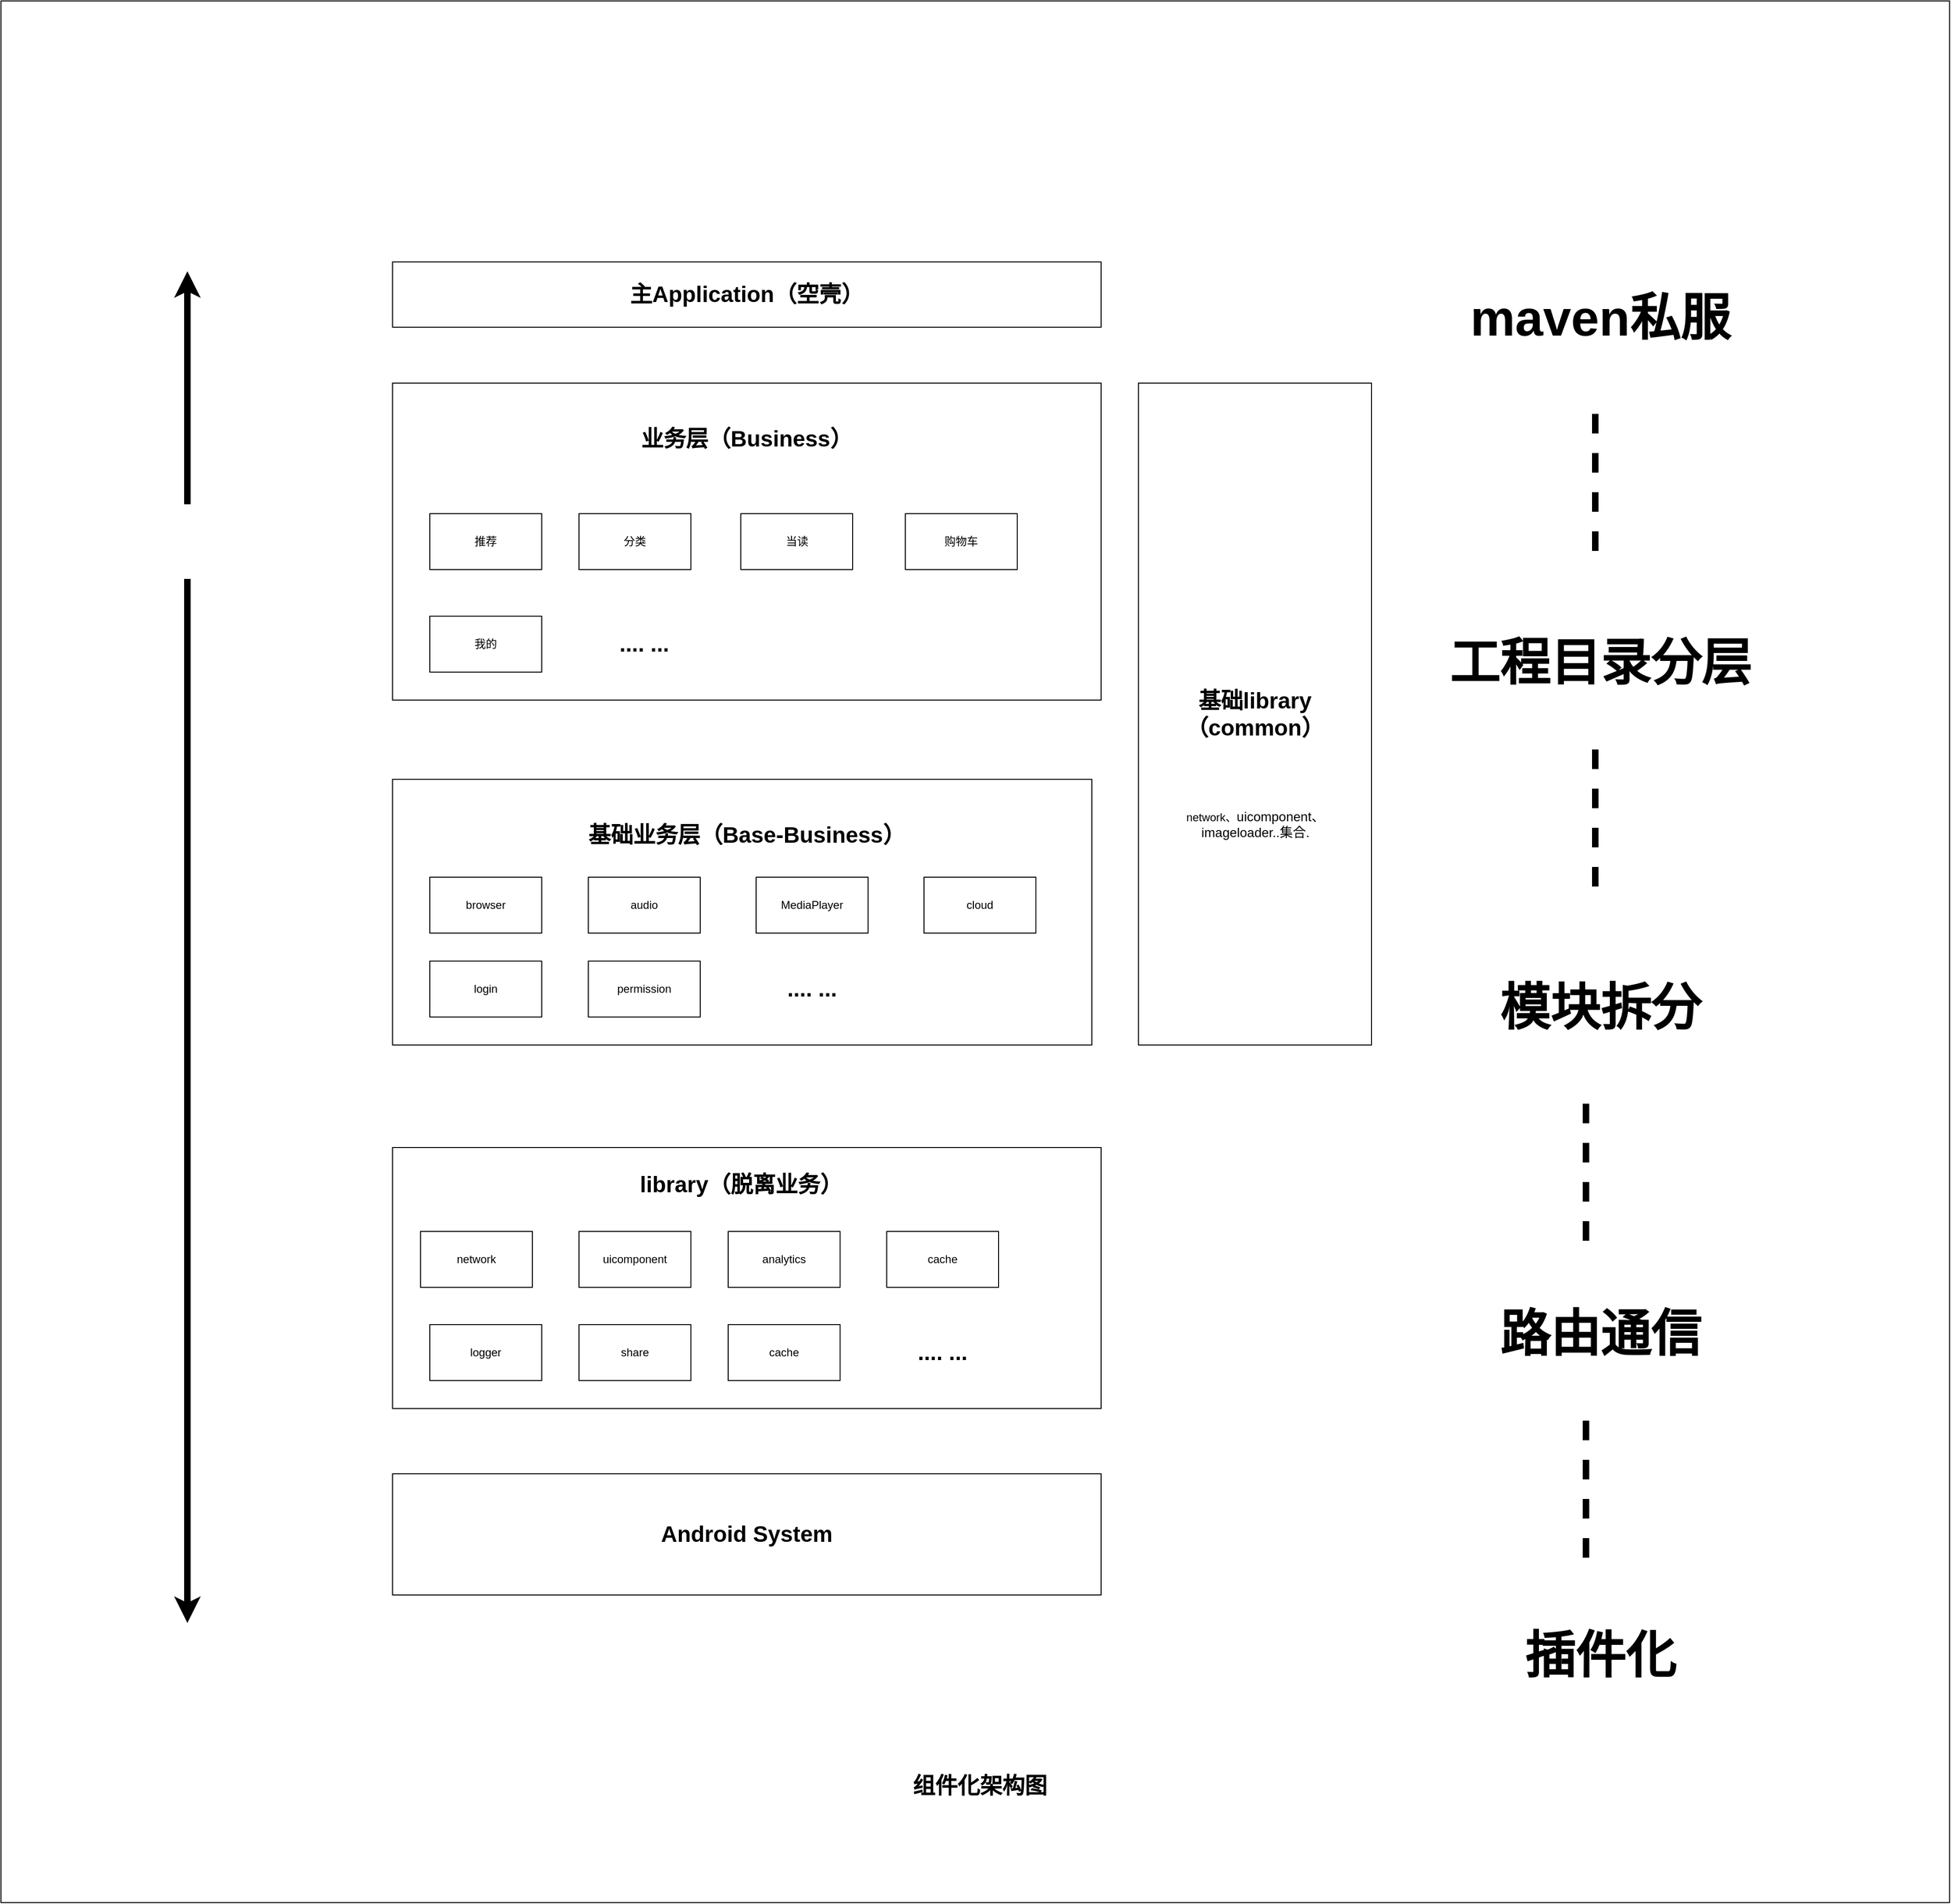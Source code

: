 <mxfile version="13.5.8" type="github">
  <diagram id="R7b4yRjfrWpLfrtPJDFX" name="Page-1">
    <mxGraphModel dx="3544" dy="2593" grid="1" gridSize="10" guides="1" tooltips="1" connect="1" arrows="1" fold="1" page="1" pageScale="1" pageWidth="827" pageHeight="1169" math="0" shadow="0">
      <root>
        <mxCell id="0" />
        <mxCell id="1" parent="0" />
        <mxCell id="s6Fd6_H5oEPSE0fy2v5k-43" value="" style="rounded=0;whiteSpace=wrap;html=1;strokeColor=#000000;" parent="1" vertex="1">
          <mxGeometry x="-380" y="-310" width="2090" height="2040" as="geometry" />
        </mxCell>
        <mxCell id="s6Fd6_H5oEPSE0fy2v5k-1" value="&lt;h1&gt;主Application（空壳）&lt;/h1&gt;" style="rounded=0;whiteSpace=wrap;html=1;" parent="1" vertex="1">
          <mxGeometry x="40" y="-30" width="760" height="70" as="geometry" />
        </mxCell>
        <mxCell id="s6Fd6_H5oEPSE0fy2v5k-2" value="" style="rounded=0;whiteSpace=wrap;html=1;" parent="1" vertex="1">
          <mxGeometry x="40" y="100" width="760" height="340" as="geometry" />
        </mxCell>
        <mxCell id="s6Fd6_H5oEPSE0fy2v5k-3" value="推荐" style="rounded=0;whiteSpace=wrap;html=1;" parent="1" vertex="1">
          <mxGeometry x="80" y="240" width="120" height="60" as="geometry" />
        </mxCell>
        <mxCell id="s6Fd6_H5oEPSE0fy2v5k-4" value="分类" style="rounded=0;whiteSpace=wrap;html=1;" parent="1" vertex="1">
          <mxGeometry x="240" y="240" width="120" height="60" as="geometry" />
        </mxCell>
        <mxCell id="s6Fd6_H5oEPSE0fy2v5k-5" value="当读" style="rounded=0;whiteSpace=wrap;html=1;" parent="1" vertex="1">
          <mxGeometry x="413.5" y="240" width="120" height="60" as="geometry" />
        </mxCell>
        <mxCell id="s6Fd6_H5oEPSE0fy2v5k-7" value="购物车" style="rounded=0;whiteSpace=wrap;html=1;" parent="1" vertex="1">
          <mxGeometry x="590" y="240" width="120" height="60" as="geometry" />
        </mxCell>
        <mxCell id="s6Fd6_H5oEPSE0fy2v5k-8" value="我的" style="rounded=0;whiteSpace=wrap;html=1;" parent="1" vertex="1">
          <mxGeometry x="80" y="350" width="120" height="60" as="geometry" />
        </mxCell>
        <mxCell id="s6Fd6_H5oEPSE0fy2v5k-9" value="&lt;h1&gt;.... ...&lt;/h1&gt;" style="rounded=0;whiteSpace=wrap;html=1;strokeColor=#FFFFFF;" parent="1" vertex="1">
          <mxGeometry x="250" y="350" width="120" height="60" as="geometry" />
        </mxCell>
        <mxCell id="s6Fd6_H5oEPSE0fy2v5k-10" value="" style="rounded=0;whiteSpace=wrap;html=1;" parent="1" vertex="1">
          <mxGeometry x="40" y="525" width="750" height="285" as="geometry" />
        </mxCell>
        <mxCell id="s6Fd6_H5oEPSE0fy2v5k-11" value="&lt;h1&gt;业务层（Business）&lt;/h1&gt;" style="rounded=0;whiteSpace=wrap;html=1;strokeColor=#FFFFFF;" parent="1" vertex="1">
          <mxGeometry x="255" y="130" width="330" height="60" as="geometry" />
        </mxCell>
        <mxCell id="s6Fd6_H5oEPSE0fy2v5k-12" value="&lt;h1&gt;基础业务层（Base-Business）&lt;/h1&gt;" style="rounded=0;whiteSpace=wrap;html=1;strokeColor=#FFFFFF;" parent="1" vertex="1">
          <mxGeometry x="230" y="555" width="380" height="60" as="geometry" />
        </mxCell>
        <mxCell id="s6Fd6_H5oEPSE0fy2v5k-14" value="browser" style="rounded=0;whiteSpace=wrap;html=1;" parent="1" vertex="1">
          <mxGeometry x="80" y="630" width="120" height="60" as="geometry" />
        </mxCell>
        <mxCell id="s6Fd6_H5oEPSE0fy2v5k-15" value="audio" style="rounded=0;whiteSpace=wrap;html=1;strokeColor=#000000;" parent="1" vertex="1">
          <mxGeometry x="250" y="630" width="120" height="60" as="geometry" />
        </mxCell>
        <mxCell id="s6Fd6_H5oEPSE0fy2v5k-16" value="MediaPlayer" style="rounded=0;whiteSpace=wrap;html=1;strokeColor=#000000;" parent="1" vertex="1">
          <mxGeometry x="430" y="630" width="120" height="60" as="geometry" />
        </mxCell>
        <mxCell id="s6Fd6_H5oEPSE0fy2v5k-17" value="cloud" style="rounded=0;whiteSpace=wrap;html=1;strokeColor=#000000;" parent="1" vertex="1">
          <mxGeometry x="610" y="630" width="120" height="60" as="geometry" />
        </mxCell>
        <mxCell id="s6Fd6_H5oEPSE0fy2v5k-18" value="login" style="rounded=0;whiteSpace=wrap;html=1;strokeColor=#000000;" parent="1" vertex="1">
          <mxGeometry x="80" y="720" width="120" height="60" as="geometry" />
        </mxCell>
        <mxCell id="s6Fd6_H5oEPSE0fy2v5k-20" value="&lt;h1&gt;.... ...&lt;/h1&gt;" style="rounded=0;whiteSpace=wrap;html=1;strokeColor=#FFFFFF;" parent="1" vertex="1">
          <mxGeometry x="430" y="720" width="120" height="60" as="geometry" />
        </mxCell>
        <mxCell id="s6Fd6_H5oEPSE0fy2v5k-23" value="" style="rounded=0;whiteSpace=wrap;html=1;strokeColor=#000000;" parent="1" vertex="1">
          <mxGeometry x="40" y="920" width="760" height="280" as="geometry" />
        </mxCell>
        <mxCell id="s6Fd6_H5oEPSE0fy2v5k-26" value="&lt;h1&gt;library（脱离业务）&lt;/h1&gt;" style="rounded=0;whiteSpace=wrap;html=1;strokeColor=#FFFFFF;" parent="1" vertex="1">
          <mxGeometry x="224" y="930" width="380" height="60" as="geometry" />
        </mxCell>
        <mxCell id="s6Fd6_H5oEPSE0fy2v5k-27" value="network" style="rounded=0;whiteSpace=wrap;html=1;strokeColor=#000000;" parent="1" vertex="1">
          <mxGeometry x="70" y="1010" width="120" height="60" as="geometry" />
        </mxCell>
        <mxCell id="s6Fd6_H5oEPSE0fy2v5k-28" value="uicomponent" style="rounded=0;whiteSpace=wrap;html=1;strokeColor=#000000;" parent="1" vertex="1">
          <mxGeometry x="240" y="1010" width="120" height="60" as="geometry" />
        </mxCell>
        <mxCell id="s6Fd6_H5oEPSE0fy2v5k-29" value="analytics" style="rounded=0;whiteSpace=wrap;html=1;strokeColor=#000000;" parent="1" vertex="1">
          <mxGeometry x="400" y="1010" width="120" height="60" as="geometry" />
        </mxCell>
        <mxCell id="s6Fd6_H5oEPSE0fy2v5k-30" value="cache" style="rounded=0;whiteSpace=wrap;html=1;strokeColor=#000000;" parent="1" vertex="1">
          <mxGeometry x="570" y="1010" width="120" height="60" as="geometry" />
        </mxCell>
        <mxCell id="s6Fd6_H5oEPSE0fy2v5k-31" value="permission" style="rounded=0;whiteSpace=wrap;html=1;strokeColor=#000000;" parent="1" vertex="1">
          <mxGeometry x="250" y="720" width="120" height="60" as="geometry" />
        </mxCell>
        <mxCell id="s6Fd6_H5oEPSE0fy2v5k-32" value="logger" style="rounded=0;whiteSpace=wrap;html=1;strokeColor=#000000;" parent="1" vertex="1">
          <mxGeometry x="80" y="1110" width="120" height="60" as="geometry" />
        </mxCell>
        <mxCell id="s6Fd6_H5oEPSE0fy2v5k-33" value="share" style="rounded=0;whiteSpace=wrap;html=1;strokeColor=#000000;" parent="1" vertex="1">
          <mxGeometry x="240" y="1110" width="120" height="60" as="geometry" />
        </mxCell>
        <mxCell id="s6Fd6_H5oEPSE0fy2v5k-35" value="&lt;h1&gt;.... ...&lt;/h1&gt;" style="rounded=0;whiteSpace=wrap;html=1;strokeColor=#FFFFFF;" parent="1" vertex="1">
          <mxGeometry x="570" y="1110" width="120" height="60" as="geometry" />
        </mxCell>
        <mxCell id="s6Fd6_H5oEPSE0fy2v5k-36" value="cache" style="rounded=0;whiteSpace=wrap;html=1;strokeColor=#000000;" parent="1" vertex="1">
          <mxGeometry x="400" y="1110" width="120" height="60" as="geometry" />
        </mxCell>
        <mxCell id="s6Fd6_H5oEPSE0fy2v5k-37" value="" style="rounded=0;whiteSpace=wrap;html=1;strokeColor=#000000;" parent="1" vertex="1">
          <mxGeometry x="40" y="1270" width="760" height="130" as="geometry" />
        </mxCell>
        <mxCell id="s6Fd6_H5oEPSE0fy2v5k-38" value="&lt;h1&gt;Android System&lt;/h1&gt;" style="rounded=0;whiteSpace=wrap;html=1;strokeColor=#FFFFFF;" parent="1" vertex="1">
          <mxGeometry x="230" y="1305" width="380" height="60" as="geometry" />
        </mxCell>
        <mxCell id="s6Fd6_H5oEPSE0fy2v5k-39" value="&lt;h1&gt;基础library（common）&lt;/h1&gt;" style="rounded=0;whiteSpace=wrap;html=1;strokeColor=#000000;" parent="1" vertex="1">
          <mxGeometry x="840" y="100" width="250" height="710" as="geometry" />
        </mxCell>
        <mxCell id="s6Fd6_H5oEPSE0fy2v5k-40" value="" style="endArrow=classic;html=1;strokeWidth=7;" parent="1" edge="1">
          <mxGeometry width="50" height="50" relative="1" as="geometry">
            <mxPoint x="-180" y="310" as="sourcePoint" />
            <mxPoint x="-180" y="1430" as="targetPoint" />
          </mxGeometry>
        </mxCell>
        <mxCell id="s6Fd6_H5oEPSE0fy2v5k-42" value="" style="endArrow=classic;html=1;strokeWidth=7;" parent="1" edge="1">
          <mxGeometry width="50" height="50" relative="1" as="geometry">
            <mxPoint x="-180" y="230" as="sourcePoint" />
            <mxPoint x="-180" y="-20" as="targetPoint" />
          </mxGeometry>
        </mxCell>
        <mxCell id="s6Fd6_H5oEPSE0fy2v5k-44" value="&lt;h1&gt;组件化架构图&lt;/h1&gt;" style="rounded=0;whiteSpace=wrap;html=1;strokeColor=#FFFFFF;" parent="1" vertex="1">
          <mxGeometry x="405" y="1560" width="530" height="90" as="geometry" />
        </mxCell>
        <mxCell id="s6Fd6_H5oEPSE0fy2v5k-46" value="" style="html=1;points=[];perimeter=orthogonalPerimeter;strokeColor=#FFFFFF;" parent="1" vertex="1">
          <mxGeometry x="1241" y="1060" width="10" height="80" as="geometry" />
        </mxCell>
        <mxCell id="s6Fd6_H5oEPSE0fy2v5k-47" value="" style="html=1;points=[];perimeter=orthogonalPerimeter;strokeColor=#FFFFFF;" parent="1" vertex="1">
          <mxGeometry x="1200" y="980" width="10" height="80" as="geometry" />
        </mxCell>
        <mxCell id="s6Fd6_H5oEPSE0fy2v5k-52" value="maven私服" style="text;strokeColor=none;fillColor=none;html=1;fontSize=54;fontStyle=1;verticalAlign=middle;align=center;" parent="1" vertex="1">
          <mxGeometry x="1210" y="-40" width="250" height="140" as="geometry" />
        </mxCell>
        <mxCell id="s6Fd6_H5oEPSE0fy2v5k-53" value="" style="endArrow=none;dashed=1;html=1;strokeWidth=7;fontSize=54;" parent="1" edge="1">
          <mxGeometry width="50" height="50" relative="1" as="geometry">
            <mxPoint x="1330" y="280" as="sourcePoint" />
            <mxPoint x="1330" y="120" as="targetPoint" />
          </mxGeometry>
        </mxCell>
        <mxCell id="s6Fd6_H5oEPSE0fy2v5k-54" value="工程目录分层" style="text;strokeColor=none;fillColor=none;html=1;fontSize=54;fontStyle=1;verticalAlign=middle;align=center;" parent="1" vertex="1">
          <mxGeometry x="1210" y="330" width="250" height="140" as="geometry" />
        </mxCell>
        <mxCell id="s6Fd6_H5oEPSE0fy2v5k-55" value="" style="endArrow=none;dashed=1;html=1;strokeWidth=7;fontSize=54;" parent="1" edge="1">
          <mxGeometry width="50" height="50" relative="1" as="geometry">
            <mxPoint x="1330" y="640.0" as="sourcePoint" />
            <mxPoint x="1330" y="480.0" as="targetPoint" />
          </mxGeometry>
        </mxCell>
        <mxCell id="s6Fd6_H5oEPSE0fy2v5k-56" value="模块拆分" style="text;strokeColor=none;fillColor=none;html=1;fontSize=54;fontStyle=1;verticalAlign=middle;align=center;" parent="1" vertex="1">
          <mxGeometry x="1210" y="700" width="250" height="140" as="geometry" />
        </mxCell>
        <mxCell id="s6Fd6_H5oEPSE0fy2v5k-57" value="" style="endArrow=none;dashed=1;html=1;strokeWidth=7;fontSize=54;" parent="1" edge="1">
          <mxGeometry width="50" height="50" relative="1" as="geometry">
            <mxPoint x="1320" y="1020" as="sourcePoint" />
            <mxPoint x="1320" y="860" as="targetPoint" />
          </mxGeometry>
        </mxCell>
        <mxCell id="s6Fd6_H5oEPSE0fy2v5k-59" value="路由通信" style="text;strokeColor=none;fillColor=none;html=1;fontSize=54;fontStyle=1;verticalAlign=middle;align=center;" parent="1" vertex="1">
          <mxGeometry x="1210" y="1050" width="250" height="140" as="geometry" />
        </mxCell>
        <mxCell id="s6Fd6_H5oEPSE0fy2v5k-60" value="" style="endArrow=none;dashed=1;html=1;strokeWidth=7;fontSize=54;" parent="1" edge="1">
          <mxGeometry width="50" height="50" relative="1" as="geometry">
            <mxPoint x="1320" y="1360" as="sourcePoint" />
            <mxPoint x="1320" y="1200" as="targetPoint" />
          </mxGeometry>
        </mxCell>
        <mxCell id="s6Fd6_H5oEPSE0fy2v5k-61" value="插件化" style="text;strokeColor=none;fillColor=none;html=1;fontSize=54;fontStyle=1;verticalAlign=middle;align=center;" parent="1" vertex="1">
          <mxGeometry x="1210" y="1395" width="250" height="140" as="geometry" />
        </mxCell>
        <mxCell id="swb12kJXP0nl4GZQlAJO-3" value="network、&lt;span style=&quot;background-color: rgb(255 , 255 , 255) ; font-size: 10.5pt&quot;&gt;uicomponent、imageloader..集合.&lt;/span&gt;" style="text;html=1;strokeColor=none;fillColor=none;align=center;verticalAlign=middle;whiteSpace=wrap;rounded=0;" vertex="1" parent="1">
          <mxGeometry x="868.5" y="500" width="193" height="145" as="geometry" />
        </mxCell>
      </root>
    </mxGraphModel>
  </diagram>
</mxfile>
